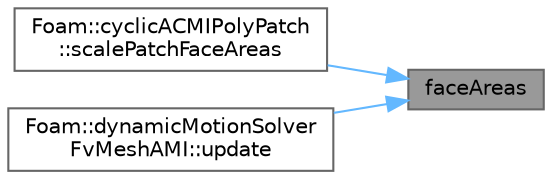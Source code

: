 digraph "faceAreas"
{
 // LATEX_PDF_SIZE
  bgcolor="transparent";
  edge [fontname=Helvetica,fontsize=10,labelfontname=Helvetica,labelfontsize=10];
  node [fontname=Helvetica,fontsize=10,shape=box,height=0.2,width=0.4];
  rankdir="RL";
  Node1 [id="Node000001",label="faceAreas",height=0.2,width=0.4,color="gray40", fillcolor="grey60", style="filled", fontcolor="black",tooltip=" "];
  Node1 -> Node2 [id="edge1_Node000001_Node000002",dir="back",color="steelblue1",style="solid",tooltip=" "];
  Node2 [id="Node000002",label="Foam::cyclicACMIPolyPatch\l::scalePatchFaceAreas",height=0.2,width=0.4,color="grey40", fillcolor="white", style="filled",URL="$classFoam_1_1cyclicACMIPolyPatch.html#a15bd053a5270123a78998db1851225b3",tooltip=" "];
  Node1 -> Node3 [id="edge2_Node000001_Node000003",dir="back",color="steelblue1",style="solid",tooltip=" "];
  Node3 [id="Node000003",label="Foam::dynamicMotionSolver\lFvMeshAMI::update",height=0.2,width=0.4,color="grey40", fillcolor="white", style="filled",URL="$classFoam_1_1dynamicMotionSolverFvMeshAMI.html#aa2aac016e2bf7b5bd2b271786c2791aa",tooltip=" "];
}
